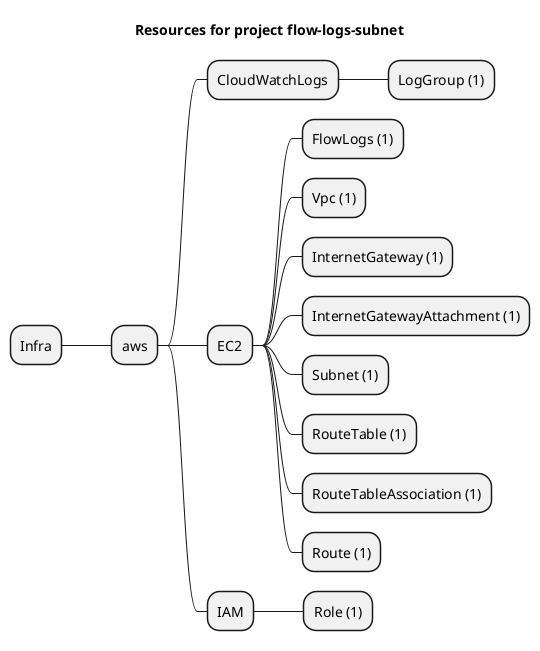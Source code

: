 @startmindmap
title Resources for project flow-logs-subnet
skinparam monochrome true
+ Infra
++ aws
+++ CloudWatchLogs
++++ LogGroup (1)
+++ EC2
++++ FlowLogs (1)
++++ Vpc (1)
++++ InternetGateway (1)
++++ InternetGatewayAttachment (1)
++++ Subnet (1)
++++ RouteTable (1)
++++ RouteTableAssociation (1)
++++ Route (1)
+++ IAM
++++ Role (1)
@endmindmap